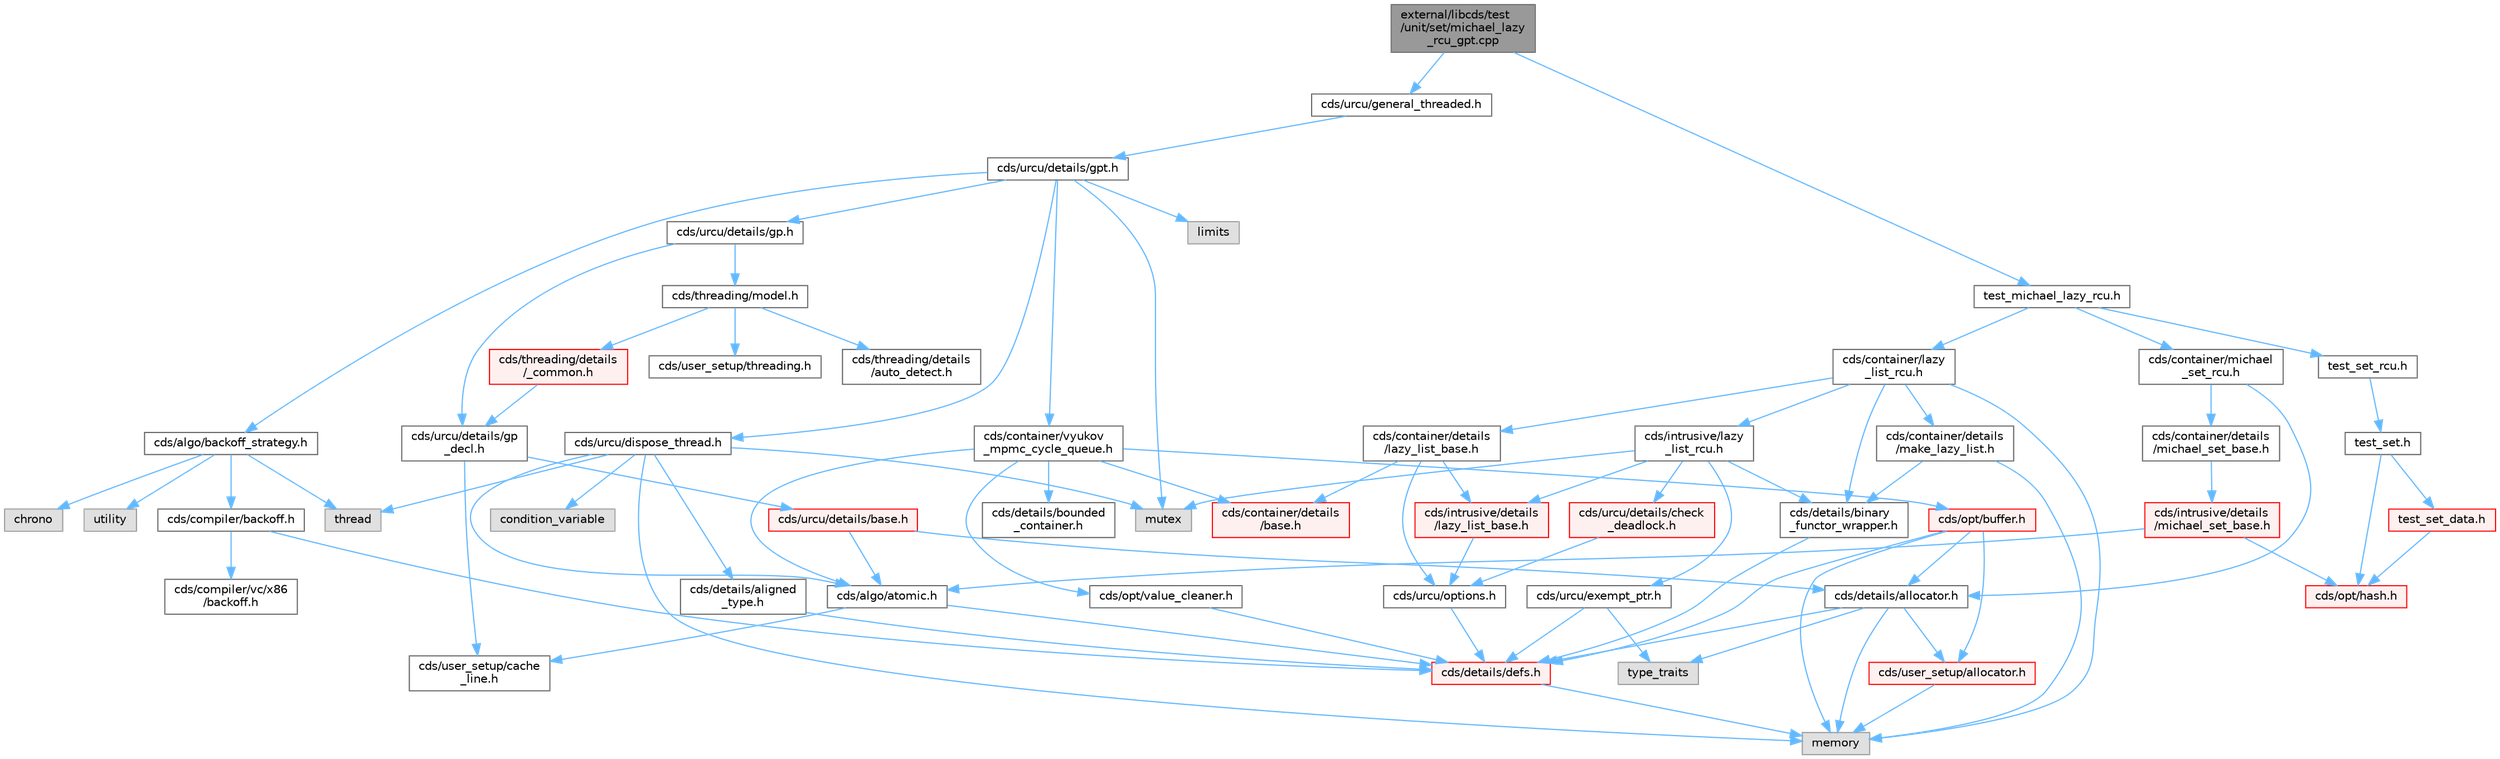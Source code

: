 digraph "external/libcds/test/unit/set/michael_lazy_rcu_gpt.cpp"
{
 // LATEX_PDF_SIZE
  bgcolor="transparent";
  edge [fontname=Helvetica,fontsize=10,labelfontname=Helvetica,labelfontsize=10];
  node [fontname=Helvetica,fontsize=10,shape=box,height=0.2,width=0.4];
  Node1 [id="Node000001",label="external/libcds/test\l/unit/set/michael_lazy\l_rcu_gpt.cpp",height=0.2,width=0.4,color="gray40", fillcolor="grey60", style="filled", fontcolor="black",tooltip=" "];
  Node1 -> Node2 [id="edge84_Node000001_Node000002",color="steelblue1",style="solid",tooltip=" "];
  Node2 [id="Node000002",label="cds/urcu/general_threaded.h",height=0.2,width=0.4,color="grey40", fillcolor="white", style="filled",URL="$general__threaded_8h.html",tooltip=" "];
  Node2 -> Node3 [id="edge85_Node000002_Node000003",color="steelblue1",style="solid",tooltip=" "];
  Node3 [id="Node000003",label="cds/urcu/details/gpt.h",height=0.2,width=0.4,color="grey40", fillcolor="white", style="filled",URL="$gpt_8h.html",tooltip=" "];
  Node3 -> Node4 [id="edge86_Node000003_Node000004",color="steelblue1",style="solid",tooltip=" "];
  Node4 [id="Node000004",label="mutex",height=0.2,width=0.4,color="grey60", fillcolor="#E0E0E0", style="filled",tooltip=" "];
  Node3 -> Node5 [id="edge87_Node000003_Node000005",color="steelblue1",style="solid",tooltip=" "];
  Node5 [id="Node000005",label="limits",height=0.2,width=0.4,color="grey60", fillcolor="#E0E0E0", style="filled",tooltip=" "];
  Node3 -> Node6 [id="edge88_Node000003_Node000006",color="steelblue1",style="solid",tooltip=" "];
  Node6 [id="Node000006",label="cds/urcu/details/gp.h",height=0.2,width=0.4,color="grey40", fillcolor="white", style="filled",URL="$gp_8h.html",tooltip=" "];
  Node6 -> Node7 [id="edge89_Node000006_Node000007",color="steelblue1",style="solid",tooltip=" "];
  Node7 [id="Node000007",label="cds/urcu/details/gp\l_decl.h",height=0.2,width=0.4,color="grey40", fillcolor="white", style="filled",URL="$gp__decl_8h.html",tooltip=" "];
  Node7 -> Node8 [id="edge90_Node000007_Node000008",color="steelblue1",style="solid",tooltip=" "];
  Node8 [id="Node000008",label="cds/urcu/details/base.h",height=0.2,width=0.4,color="red", fillcolor="#FFF0F0", style="filled",URL="$external_2libcds_2cds_2urcu_2details_2base_8h.html",tooltip=" "];
  Node8 -> Node9 [id="edge91_Node000008_Node000009",color="steelblue1",style="solid",tooltip=" "];
  Node9 [id="Node000009",label="cds/algo/atomic.h",height=0.2,width=0.4,color="grey40", fillcolor="white", style="filled",URL="$external_2libcds_2cds_2algo_2atomic_8h.html",tooltip=" "];
  Node9 -> Node10 [id="edge92_Node000009_Node000010",color="steelblue1",style="solid",tooltip=" "];
  Node10 [id="Node000010",label="cds/details/defs.h",height=0.2,width=0.4,color="red", fillcolor="#FFF0F0", style="filled",URL="$details_2defs_8h.html",tooltip=" "];
  Node10 -> Node18 [id="edge93_Node000010_Node000018",color="steelblue1",style="solid",tooltip=" "];
  Node18 [id="Node000018",label="memory",height=0.2,width=0.4,color="grey60", fillcolor="#E0E0E0", style="filled",tooltip=" "];
  Node9 -> Node23 [id="edge94_Node000009_Node000023",color="steelblue1",style="solid",tooltip=" "];
  Node23 [id="Node000023",label="cds/user_setup/cache\l_line.h",height=0.2,width=0.4,color="grey40", fillcolor="white", style="filled",URL="$cache__line_8h.html",tooltip="Cache-line size definition"];
  Node8 -> Node25 [id="edge95_Node000008_Node000025",color="steelblue1",style="solid",tooltip=" "];
  Node25 [id="Node000025",label="cds/details/allocator.h",height=0.2,width=0.4,color="grey40", fillcolor="white", style="filled",URL="$external_2libcds_2cds_2details_2allocator_8h.html",tooltip=" "];
  Node25 -> Node26 [id="edge96_Node000025_Node000026",color="steelblue1",style="solid",tooltip=" "];
  Node26 [id="Node000026",label="type_traits",height=0.2,width=0.4,color="grey60", fillcolor="#E0E0E0", style="filled",tooltip=" "];
  Node25 -> Node18 [id="edge97_Node000025_Node000018",color="steelblue1",style="solid",tooltip=" "];
  Node25 -> Node10 [id="edge98_Node000025_Node000010",color="steelblue1",style="solid",tooltip=" "];
  Node25 -> Node27 [id="edge99_Node000025_Node000027",color="steelblue1",style="solid",tooltip=" "];
  Node27 [id="Node000027",label="cds/user_setup/allocator.h",height=0.2,width=0.4,color="red", fillcolor="#FFF0F0", style="filled",URL="$external_2libcds_2cds_2user__setup_2allocator_8h.html",tooltip="Default implementation of allocator classes."];
  Node27 -> Node18 [id="edge100_Node000027_Node000018",color="steelblue1",style="solid",tooltip=" "];
  Node7 -> Node23 [id="edge101_Node000007_Node000023",color="steelblue1",style="solid",tooltip=" "];
  Node6 -> Node47 [id="edge102_Node000006_Node000047",color="steelblue1",style="solid",tooltip=" "];
  Node47 [id="Node000047",label="cds/threading/model.h",height=0.2,width=0.4,color="grey40", fillcolor="white", style="filled",URL="$model_8h.html",tooltip=" "];
  Node47 -> Node48 [id="edge103_Node000047_Node000048",color="steelblue1",style="solid",tooltip=" "];
  Node48 [id="Node000048",label="cds/threading/details\l/_common.h",height=0.2,width=0.4,color="red", fillcolor="#FFF0F0", style="filled",URL="$__common_8h.html",tooltip=" "];
  Node48 -> Node7 [id="edge104_Node000048_Node000007",color="steelblue1",style="solid",tooltip=" "];
  Node47 -> Node52 [id="edge105_Node000047_Node000052",color="steelblue1",style="solid",tooltip=" "];
  Node52 [id="Node000052",label="cds/user_setup/threading.h",height=0.2,width=0.4,color="grey40", fillcolor="white", style="filled",URL="$external_2libcds_2cds_2user__setup_2threading_8h.html",tooltip=" "];
  Node47 -> Node53 [id="edge106_Node000047_Node000053",color="steelblue1",style="solid",tooltip=" "];
  Node53 [id="Node000053",label="cds/threading/details\l/auto_detect.h",height=0.2,width=0.4,color="grey40", fillcolor="white", style="filled",URL="$auto__detect_8h.html",tooltip=" "];
  Node3 -> Node54 [id="edge107_Node000003_Node000054",color="steelblue1",style="solid",tooltip=" "];
  Node54 [id="Node000054",label="cds/urcu/dispose_thread.h",height=0.2,width=0.4,color="grey40", fillcolor="white", style="filled",URL="$dispose__thread_8h.html",tooltip=" "];
  Node54 -> Node18 [id="edge108_Node000054_Node000018",color="steelblue1",style="solid",tooltip=" "];
  Node54 -> Node37 [id="edge109_Node000054_Node000037",color="steelblue1",style="solid",tooltip=" "];
  Node37 [id="Node000037",label="thread",height=0.2,width=0.4,color="grey60", fillcolor="#E0E0E0", style="filled",tooltip=" "];
  Node54 -> Node4 [id="edge110_Node000054_Node000004",color="steelblue1",style="solid",tooltip=" "];
  Node54 -> Node55 [id="edge111_Node000054_Node000055",color="steelblue1",style="solid",tooltip=" "];
  Node55 [id="Node000055",label="condition_variable",height=0.2,width=0.4,color="grey60", fillcolor="#E0E0E0", style="filled",tooltip=" "];
  Node54 -> Node56 [id="edge112_Node000054_Node000056",color="steelblue1",style="solid",tooltip=" "];
  Node56 [id="Node000056",label="cds/details/aligned\l_type.h",height=0.2,width=0.4,color="grey40", fillcolor="white", style="filled",URL="$aligned__type_8h.html",tooltip=" "];
  Node56 -> Node10 [id="edge113_Node000056_Node000010",color="steelblue1",style="solid",tooltip=" "];
  Node54 -> Node9 [id="edge114_Node000054_Node000009",color="steelblue1",style="solid",tooltip=" "];
  Node3 -> Node57 [id="edge115_Node000003_Node000057",color="steelblue1",style="solid",tooltip=" "];
  Node57 [id="Node000057",label="cds/algo/backoff_strategy.h",height=0.2,width=0.4,color="grey40", fillcolor="white", style="filled",URL="$backoff__strategy_8h.html",tooltip=" "];
  Node57 -> Node42 [id="edge116_Node000057_Node000042",color="steelblue1",style="solid",tooltip=" "];
  Node42 [id="Node000042",label="utility",height=0.2,width=0.4,color="grey60", fillcolor="#E0E0E0", style="filled",tooltip=" "];
  Node57 -> Node37 [id="edge117_Node000057_Node000037",color="steelblue1",style="solid",tooltip=" "];
  Node57 -> Node58 [id="edge118_Node000057_Node000058",color="steelblue1",style="solid",tooltip=" "];
  Node58 [id="Node000058",label="chrono",height=0.2,width=0.4,color="grey60", fillcolor="#E0E0E0", style="filled",tooltip=" "];
  Node57 -> Node59 [id="edge119_Node000057_Node000059",color="steelblue1",style="solid",tooltip=" "];
  Node59 [id="Node000059",label="cds/compiler/backoff.h",height=0.2,width=0.4,color="grey40", fillcolor="white", style="filled",URL="$backoff_8h.html",tooltip=" "];
  Node59 -> Node10 [id="edge120_Node000059_Node000010",color="steelblue1",style="solid",tooltip=" "];
  Node59 -> Node60 [id="edge121_Node000059_Node000060",color="steelblue1",style="solid",tooltip=" "];
  Node60 [id="Node000060",label="cds/compiler/vc/x86\l/backoff.h",height=0.2,width=0.4,color="grey40", fillcolor="white", style="filled",URL="$vc_2x86_2backoff_8h.html",tooltip=" "];
  Node3 -> Node61 [id="edge122_Node000003_Node000061",color="steelblue1",style="solid",tooltip=" "];
  Node61 [id="Node000061",label="cds/container/vyukov\l_mpmc_cycle_queue.h",height=0.2,width=0.4,color="grey40", fillcolor="white", style="filled",URL="$container_2vyukov__mpmc__cycle__queue_8h.html",tooltip=" "];
  Node61 -> Node62 [id="edge123_Node000061_Node000062",color="steelblue1",style="solid",tooltip=" "];
  Node62 [id="Node000062",label="cds/container/details\l/base.h",height=0.2,width=0.4,color="red", fillcolor="#FFF0F0", style="filled",URL="$external_2libcds_2cds_2container_2details_2base_8h.html",tooltip=" "];
  Node61 -> Node67 [id="edge124_Node000061_Node000067",color="steelblue1",style="solid",tooltip=" "];
  Node67 [id="Node000067",label="cds/opt/buffer.h",height=0.2,width=0.4,color="red", fillcolor="#FFF0F0", style="filled",URL="$external_2libcds_2cds_2opt_2buffer_8h.html",tooltip=" "];
  Node67 -> Node10 [id="edge125_Node000067_Node000010",color="steelblue1",style="solid",tooltip=" "];
  Node67 -> Node27 [id="edge126_Node000067_Node000027",color="steelblue1",style="solid",tooltip=" "];
  Node67 -> Node25 [id="edge127_Node000067_Node000025",color="steelblue1",style="solid",tooltip=" "];
  Node67 -> Node18 [id="edge128_Node000067_Node000018",color="steelblue1",style="solid",tooltip=" "];
  Node61 -> Node69 [id="edge129_Node000061_Node000069",color="steelblue1",style="solid",tooltip=" "];
  Node69 [id="Node000069",label="cds/opt/value_cleaner.h",height=0.2,width=0.4,color="grey40", fillcolor="white", style="filled",URL="$value__cleaner_8h.html",tooltip=" "];
  Node69 -> Node10 [id="edge130_Node000069_Node000010",color="steelblue1",style="solid",tooltip=" "];
  Node61 -> Node9 [id="edge131_Node000061_Node000009",color="steelblue1",style="solid",tooltip=" "];
  Node61 -> Node70 [id="edge132_Node000061_Node000070",color="steelblue1",style="solid",tooltip=" "];
  Node70 [id="Node000070",label="cds/details/bounded\l_container.h",height=0.2,width=0.4,color="grey40", fillcolor="white", style="filled",URL="$bounded__container_8h.html",tooltip=" "];
  Node1 -> Node71 [id="edge133_Node000001_Node000071",color="steelblue1",style="solid",tooltip=" "];
  Node71 [id="Node000071",label="test_michael_lazy_rcu.h",height=0.2,width=0.4,color="grey40", fillcolor="white", style="filled",URL="$set_2test__michael__lazy__rcu_8h.html",tooltip=" "];
  Node71 -> Node72 [id="edge134_Node000071_Node000072",color="steelblue1",style="solid",tooltip=" "];
  Node72 [id="Node000072",label="test_set_rcu.h",height=0.2,width=0.4,color="grey40", fillcolor="white", style="filled",URL="$test__set__rcu_8h.html",tooltip=" "];
  Node72 -> Node73 [id="edge135_Node000072_Node000073",color="steelblue1",style="solid",tooltip=" "];
  Node73 [id="Node000073",label="test_set.h",height=0.2,width=0.4,color="grey40", fillcolor="white", style="filled",URL="$set_2test__set_8h.html",tooltip=" "];
  Node73 -> Node74 [id="edge136_Node000073_Node000074",color="steelblue1",style="solid",tooltip=" "];
  Node74 [id="Node000074",label="test_set_data.h",height=0.2,width=0.4,color="red", fillcolor="#FFF0F0", style="filled",URL="$test__set__data_8h.html",tooltip=" "];
  Node74 -> Node81 [id="edge137_Node000074_Node000081",color="steelblue1",style="solid",tooltip=" "];
  Node81 [id="Node000081",label="cds/opt/hash.h",height=0.2,width=0.4,color="red", fillcolor="#FFF0F0", style="filled",URL="$external_2libcds_2cds_2opt_2hash_8h.html",tooltip=" "];
  Node73 -> Node81 [id="edge138_Node000073_Node000081",color="steelblue1",style="solid",tooltip=" "];
  Node71 -> Node84 [id="edge139_Node000071_Node000084",color="steelblue1",style="solid",tooltip=" "];
  Node84 [id="Node000084",label="cds/container/lazy\l_list_rcu.h",height=0.2,width=0.4,color="grey40", fillcolor="white", style="filled",URL="$container_2lazy__list__rcu_8h.html",tooltip=" "];
  Node84 -> Node18 [id="edge140_Node000084_Node000018",color="steelblue1",style="solid",tooltip=" "];
  Node84 -> Node85 [id="edge141_Node000084_Node000085",color="steelblue1",style="solid",tooltip=" "];
  Node85 [id="Node000085",label="cds/container/details\l/lazy_list_base.h",height=0.2,width=0.4,color="grey40", fillcolor="white", style="filled",URL="$container_2details_2lazy__list__base_8h.html",tooltip=" "];
  Node85 -> Node62 [id="edge142_Node000085_Node000062",color="steelblue1",style="solid",tooltip=" "];
  Node85 -> Node86 [id="edge143_Node000085_Node000086",color="steelblue1",style="solid",tooltip=" "];
  Node86 [id="Node000086",label="cds/intrusive/details\l/lazy_list_base.h",height=0.2,width=0.4,color="red", fillcolor="#FFF0F0", style="filled",URL="$intrusive_2details_2lazy__list__base_8h.html",tooltip=" "];
  Node86 -> Node90 [id="edge144_Node000086_Node000090",color="steelblue1",style="solid",tooltip=" "];
  Node90 [id="Node000090",label="cds/urcu/options.h",height=0.2,width=0.4,color="grey40", fillcolor="white", style="filled",URL="$urcu_2options_8h.html",tooltip=" "];
  Node90 -> Node10 [id="edge145_Node000090_Node000010",color="steelblue1",style="solid",tooltip=" "];
  Node85 -> Node90 [id="edge146_Node000085_Node000090",color="steelblue1",style="solid",tooltip=" "];
  Node84 -> Node91 [id="edge147_Node000084_Node000091",color="steelblue1",style="solid",tooltip=" "];
  Node91 [id="Node000091",label="cds/intrusive/lazy\l_list_rcu.h",height=0.2,width=0.4,color="grey40", fillcolor="white", style="filled",URL="$intrusive_2lazy__list__rcu_8h.html",tooltip=" "];
  Node91 -> Node4 [id="edge148_Node000091_Node000004",color="steelblue1",style="solid",tooltip=" "];
  Node91 -> Node86 [id="edge149_Node000091_Node000086",color="steelblue1",style="solid",tooltip=" "];
  Node91 -> Node92 [id="edge150_Node000091_Node000092",color="steelblue1",style="solid",tooltip=" "];
  Node92 [id="Node000092",label="cds/urcu/details/check\l_deadlock.h",height=0.2,width=0.4,color="red", fillcolor="#FFF0F0", style="filled",URL="$check__deadlock_8h.html",tooltip=" "];
  Node92 -> Node90 [id="edge151_Node000092_Node000090",color="steelblue1",style="solid",tooltip=" "];
  Node91 -> Node93 [id="edge152_Node000091_Node000093",color="steelblue1",style="solid",tooltip=" "];
  Node93 [id="Node000093",label="cds/details/binary\l_functor_wrapper.h",height=0.2,width=0.4,color="grey40", fillcolor="white", style="filled",URL="$binary__functor__wrapper_8h.html",tooltip=" "];
  Node93 -> Node10 [id="edge153_Node000093_Node000010",color="steelblue1",style="solid",tooltip=" "];
  Node91 -> Node94 [id="edge154_Node000091_Node000094",color="steelblue1",style="solid",tooltip=" "];
  Node94 [id="Node000094",label="cds/urcu/exempt_ptr.h",height=0.2,width=0.4,color="grey40", fillcolor="white", style="filled",URL="$exempt__ptr_8h.html",tooltip=" "];
  Node94 -> Node26 [id="edge155_Node000094_Node000026",color="steelblue1",style="solid",tooltip=" "];
  Node94 -> Node10 [id="edge156_Node000094_Node000010",color="steelblue1",style="solid",tooltip=" "];
  Node84 -> Node93 [id="edge157_Node000084_Node000093",color="steelblue1",style="solid",tooltip=" "];
  Node84 -> Node95 [id="edge158_Node000084_Node000095",color="steelblue1",style="solid",tooltip=" "];
  Node95 [id="Node000095",label="cds/container/details\l/make_lazy_list.h",height=0.2,width=0.4,color="grey40", fillcolor="white", style="filled",URL="$make__lazy__list_8h.html",tooltip=" "];
  Node95 -> Node93 [id="edge159_Node000095_Node000093",color="steelblue1",style="solid",tooltip=" "];
  Node95 -> Node18 [id="edge160_Node000095_Node000018",color="steelblue1",style="solid",tooltip=" "];
  Node71 -> Node96 [id="edge161_Node000071_Node000096",color="steelblue1",style="solid",tooltip=" "];
  Node96 [id="Node000096",label="cds/container/michael\l_set_rcu.h",height=0.2,width=0.4,color="grey40", fillcolor="white", style="filled",URL="$container_2michael__set__rcu_8h.html",tooltip=" "];
  Node96 -> Node97 [id="edge162_Node000096_Node000097",color="steelblue1",style="solid",tooltip=" "];
  Node97 [id="Node000097",label="cds/container/details\l/michael_set_base.h",height=0.2,width=0.4,color="grey40", fillcolor="white", style="filled",URL="$container_2details_2michael__set__base_8h.html",tooltip=" "];
  Node97 -> Node98 [id="edge163_Node000097_Node000098",color="steelblue1",style="solid",tooltip=" "];
  Node98 [id="Node000098",label="cds/intrusive/details\l/michael_set_base.h",height=0.2,width=0.4,color="red", fillcolor="#FFF0F0", style="filled",URL="$intrusive_2details_2michael__set__base_8h.html",tooltip=" "];
  Node98 -> Node81 [id="edge164_Node000098_Node000081",color="steelblue1",style="solid",tooltip=" "];
  Node98 -> Node9 [id="edge165_Node000098_Node000009",color="steelblue1",style="solid",tooltip=" "];
  Node96 -> Node25 [id="edge166_Node000096_Node000025",color="steelblue1",style="solid",tooltip=" "];
}
